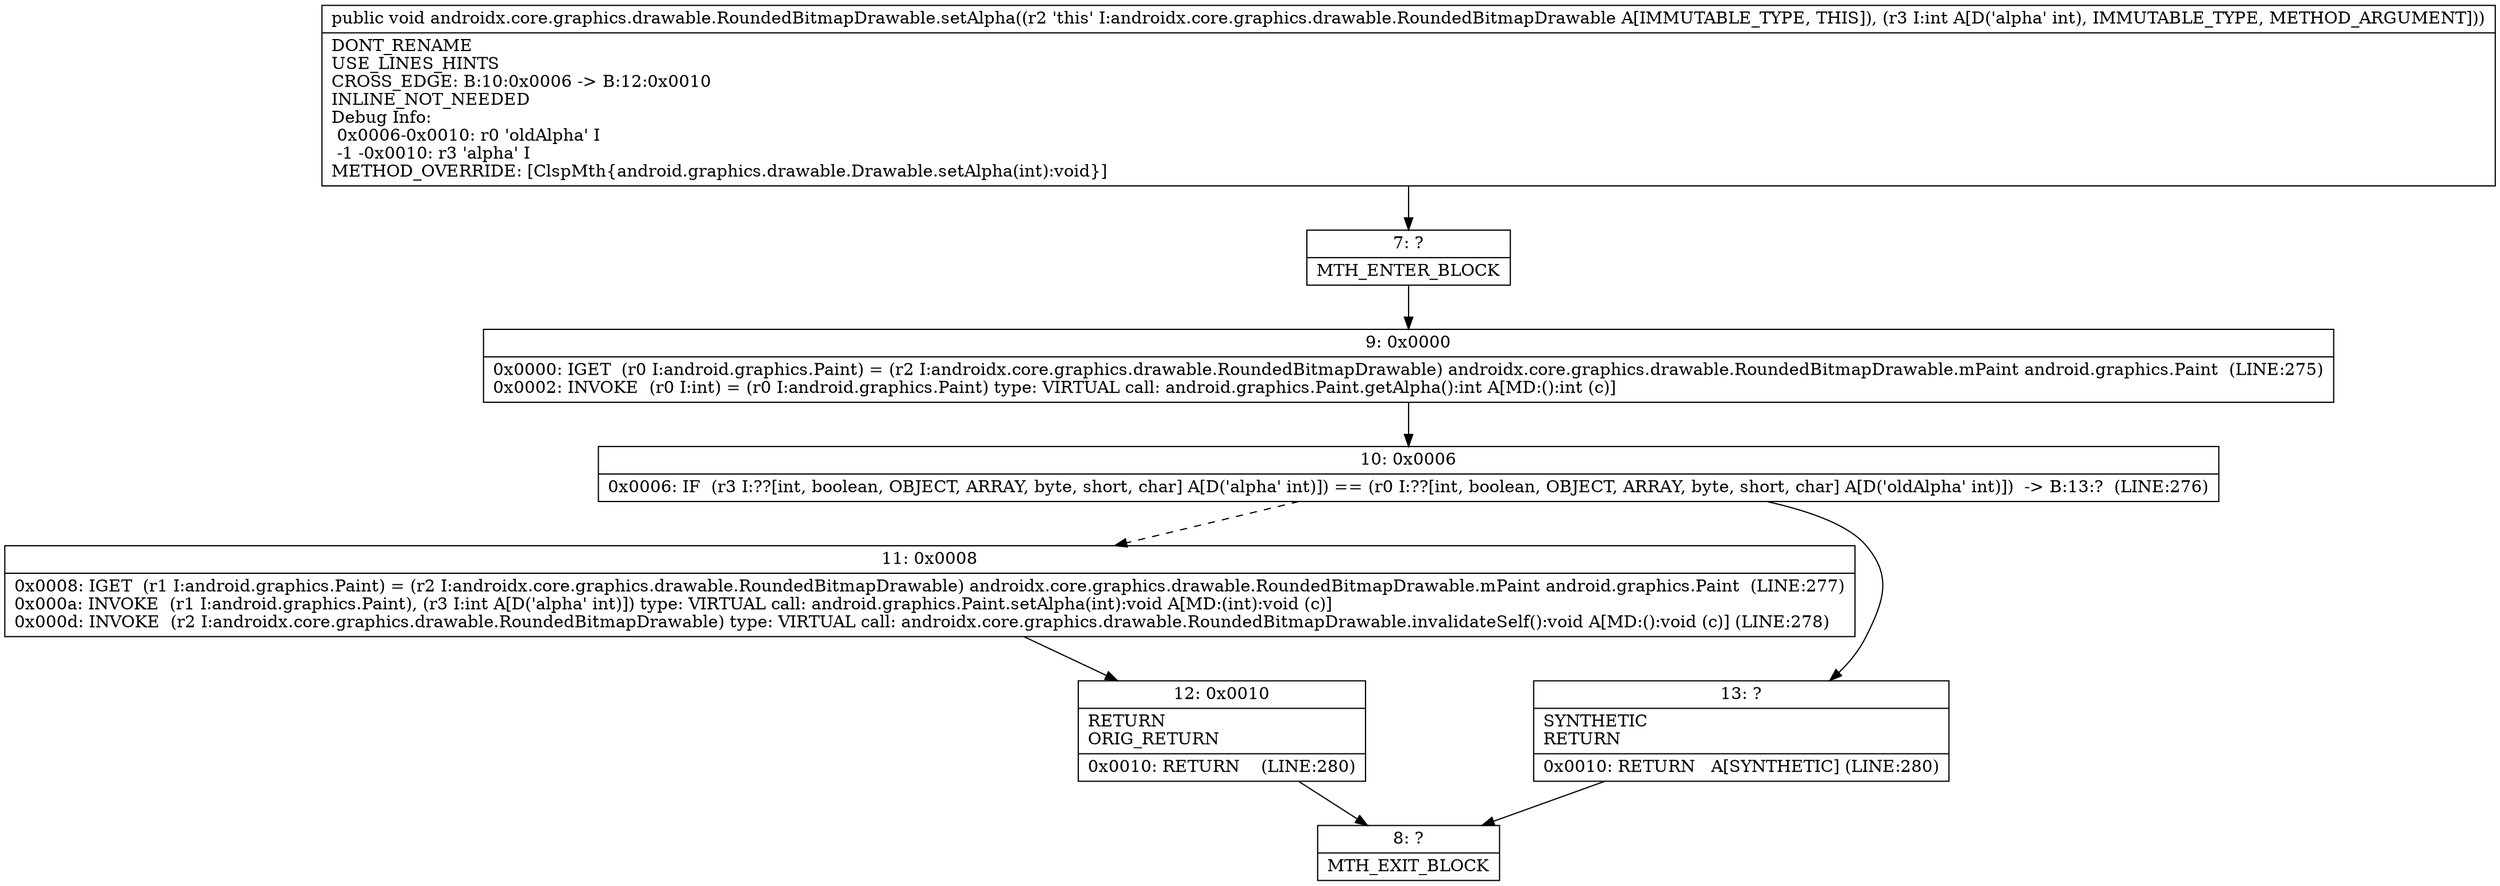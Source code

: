 digraph "CFG forandroidx.core.graphics.drawable.RoundedBitmapDrawable.setAlpha(I)V" {
Node_7 [shape=record,label="{7\:\ ?|MTH_ENTER_BLOCK\l}"];
Node_9 [shape=record,label="{9\:\ 0x0000|0x0000: IGET  (r0 I:android.graphics.Paint) = (r2 I:androidx.core.graphics.drawable.RoundedBitmapDrawable) androidx.core.graphics.drawable.RoundedBitmapDrawable.mPaint android.graphics.Paint  (LINE:275)\l0x0002: INVOKE  (r0 I:int) = (r0 I:android.graphics.Paint) type: VIRTUAL call: android.graphics.Paint.getAlpha():int A[MD:():int (c)]\l}"];
Node_10 [shape=record,label="{10\:\ 0x0006|0x0006: IF  (r3 I:??[int, boolean, OBJECT, ARRAY, byte, short, char] A[D('alpha' int)]) == (r0 I:??[int, boolean, OBJECT, ARRAY, byte, short, char] A[D('oldAlpha' int)])  \-\> B:13:?  (LINE:276)\l}"];
Node_11 [shape=record,label="{11\:\ 0x0008|0x0008: IGET  (r1 I:android.graphics.Paint) = (r2 I:androidx.core.graphics.drawable.RoundedBitmapDrawable) androidx.core.graphics.drawable.RoundedBitmapDrawable.mPaint android.graphics.Paint  (LINE:277)\l0x000a: INVOKE  (r1 I:android.graphics.Paint), (r3 I:int A[D('alpha' int)]) type: VIRTUAL call: android.graphics.Paint.setAlpha(int):void A[MD:(int):void (c)]\l0x000d: INVOKE  (r2 I:androidx.core.graphics.drawable.RoundedBitmapDrawable) type: VIRTUAL call: androidx.core.graphics.drawable.RoundedBitmapDrawable.invalidateSelf():void A[MD:():void (c)] (LINE:278)\l}"];
Node_12 [shape=record,label="{12\:\ 0x0010|RETURN\lORIG_RETURN\l|0x0010: RETURN    (LINE:280)\l}"];
Node_8 [shape=record,label="{8\:\ ?|MTH_EXIT_BLOCK\l}"];
Node_13 [shape=record,label="{13\:\ ?|SYNTHETIC\lRETURN\l|0x0010: RETURN   A[SYNTHETIC] (LINE:280)\l}"];
MethodNode[shape=record,label="{public void androidx.core.graphics.drawable.RoundedBitmapDrawable.setAlpha((r2 'this' I:androidx.core.graphics.drawable.RoundedBitmapDrawable A[IMMUTABLE_TYPE, THIS]), (r3 I:int A[D('alpha' int), IMMUTABLE_TYPE, METHOD_ARGUMENT]))  | DONT_RENAME\lUSE_LINES_HINTS\lCROSS_EDGE: B:10:0x0006 \-\> B:12:0x0010\lINLINE_NOT_NEEDED\lDebug Info:\l  0x0006\-0x0010: r0 'oldAlpha' I\l  \-1 \-0x0010: r3 'alpha' I\lMETHOD_OVERRIDE: [ClspMth\{android.graphics.drawable.Drawable.setAlpha(int):void\}]\l}"];
MethodNode -> Node_7;Node_7 -> Node_9;
Node_9 -> Node_10;
Node_10 -> Node_11[style=dashed];
Node_10 -> Node_13;
Node_11 -> Node_12;
Node_12 -> Node_8;
Node_13 -> Node_8;
}

